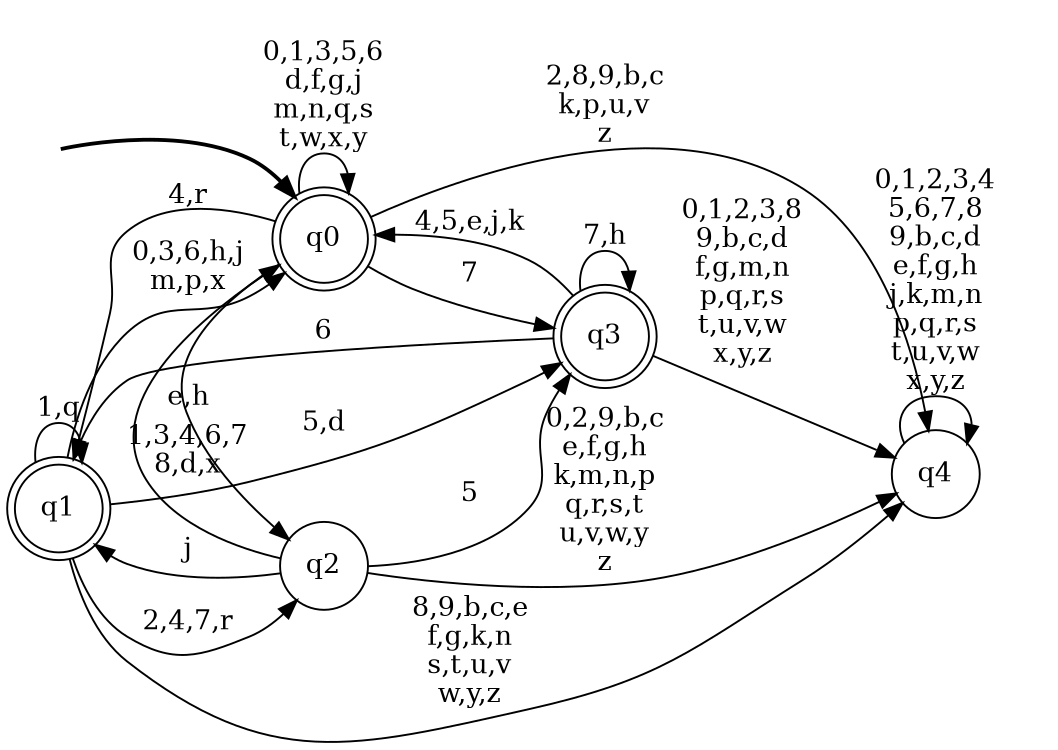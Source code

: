 digraph BlueStar {
__start0 [style = invis, shape = none, label = "", width = 0, height = 0];

rankdir=LR;
size="8,5";

s0 [style="rounded,filled", color="black", fillcolor="white" shape="doublecircle", label="q0"];
s1 [style="rounded,filled", color="black", fillcolor="white" shape="doublecircle", label="q1"];
s2 [style="filled", color="black", fillcolor="white" shape="circle", label="q2"];
s3 [style="rounded,filled", color="black", fillcolor="white" shape="doublecircle", label="q3"];
s4 [style="filled", color="black", fillcolor="white" shape="circle", label="q4"];
subgraph cluster_main { 
	graph [pad=".75", ranksep="0.15", nodesep="0.15"];
	 style=invis; 
	__start0 -> s0 [penwidth=2];
}
s0 -> s0 [label="0,1,3,5,6\nd,f,g,j\nm,n,q,s\nt,w,x,y"];
s0 -> s1 [label="4,r"];
s0 -> s2 [label="e,h"];
s0 -> s3 [label="7"];
s0 -> s4 [label="2,8,9,b,c\nk,p,u,v\nz"];
s1 -> s0 [label="0,3,6,h,j\nm,p,x"];
s1 -> s1 [label="1,q"];
s1 -> s2 [label="2,4,7,r"];
s1 -> s3 [label="5,d"];
s1 -> s4 [label="8,9,b,c,e\nf,g,k,n\ns,t,u,v\nw,y,z"];
s2 -> s0 [label="1,3,4,6,7\n8,d,x"];
s2 -> s1 [label="j"];
s2 -> s3 [label="5"];
s2 -> s4 [label="0,2,9,b,c\ne,f,g,h\nk,m,n,p\nq,r,s,t\nu,v,w,y\nz"];
s3 -> s0 [label="4,5,e,j,k"];
s3 -> s1 [label="6"];
s3 -> s3 [label="7,h"];
s3 -> s4 [label="0,1,2,3,8\n9,b,c,d\nf,g,m,n\np,q,r,s\nt,u,v,w\nx,y,z"];
s4 -> s4 [label="0,1,2,3,4\n5,6,7,8\n9,b,c,d\ne,f,g,h\nj,k,m,n\np,q,r,s\nt,u,v,w\nx,y,z"];

}